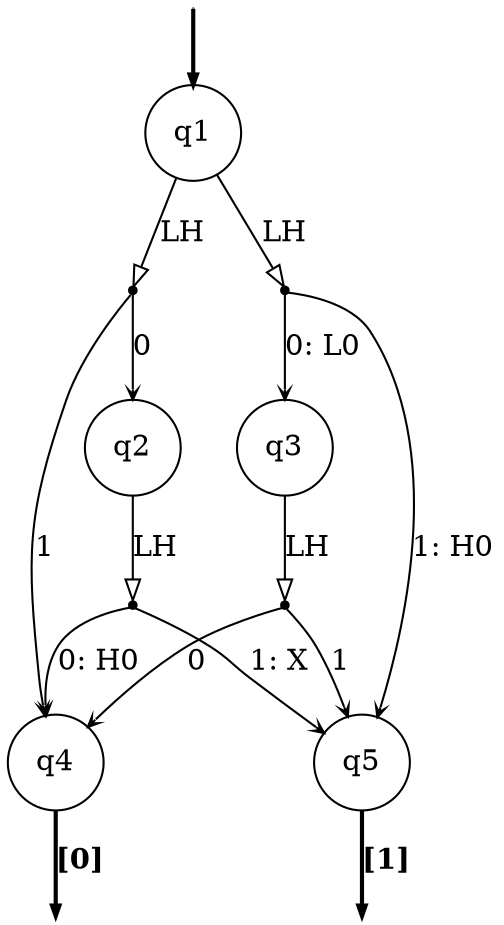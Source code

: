 digraph G {
	node [ shape = circle ];
	"q1"
	"q2"
	"q3"
	"q4"
	"q5"

	node [ label="", shape=point, width=0.001, height=0.001 ];
	"->q1"

	node [ shape=circle ];
	"->q1" -> "q1" [ penwidth=2.0, arrowsize=0.5 ] ;

	"q1-LH->q3_q5" [ shape=point, width=0.05, height=0.05 ];
	"q1" -> "q1-LH->q3_q5" [ label="LH", splines=true, overlap=false, penwidth=1.0, arrowhead=empty ]
	"q1-LH->q3_q5" -> "q3" [ label="0: L0", penwidth=1.0, arrowsize=0.5, arrowhead=vee ]
	"q1-LH->q3_q5" -> "q5" [ label="1: H0", penwidth=1.0, arrowsize=0.5, arrowhead=vee ]
	"q1-LH->q2_q4" [ shape=point, width=0.05, height=0.05 ];
	"q1" -> "q1-LH->q2_q4" [ label="LH", splines=true, overlap=false, penwidth=1.0, arrowhead=empty ]
	"q1-LH->q2_q4" -> "q2" [ label=0, penwidth=1.0, arrowsize=0.5, arrowhead=vee ]
	"q1-LH->q2_q4" -> "q4" [ label=1, penwidth=1.0, arrowsize=0.5, arrowhead=vee ]
	"q2-LH->q4_q5" [ shape=point, width=0.05, height=0.05 ];
	"q2" -> "q2-LH->q4_q5" [ label="LH", splines=true, overlap=false, penwidth=1.0, arrowhead=empty ]
	"q2-LH->q4_q5" -> "q4" [ label="0: H0", penwidth=1.0, arrowsize=0.5, arrowhead=vee ]
	"q2-LH->q4_q5" -> "q5" [ label="1: X", penwidth=1.0, arrowsize=0.5, arrowhead=vee ]
	"q3-LH->q4_q5" [ shape=point, width=0.05, height=0.05 ];
	"q3" -> "q3-LH->q4_q5" [ label="LH", splines=true, overlap=false, penwidth=1.0, arrowhead=empty ]
	"q3-LH->q4_q5" -> "q4" [ label=0, penwidth=1.0, arrowsize=0.5, arrowhead=vee ]
	"q3-LH->q4_q5" -> "q5" [ label=1, penwidth=1.0, arrowsize=0.5, arrowhead=vee ]
	"q4-0->" [ shape=point, width=0.001, height=0.001 ];
	"q4" -> "q4-0->" [ label=<<B>[0]</B>>, penwidth=2.0, arrowsize=0.5 ]
	"q5-1->" [ shape=point, width=0.001, height=0.001 ];
	"q5" -> "q5-1->" [ label=<<B>[1]</B>>, penwidth=2.0, arrowsize=0.5 ]
}
